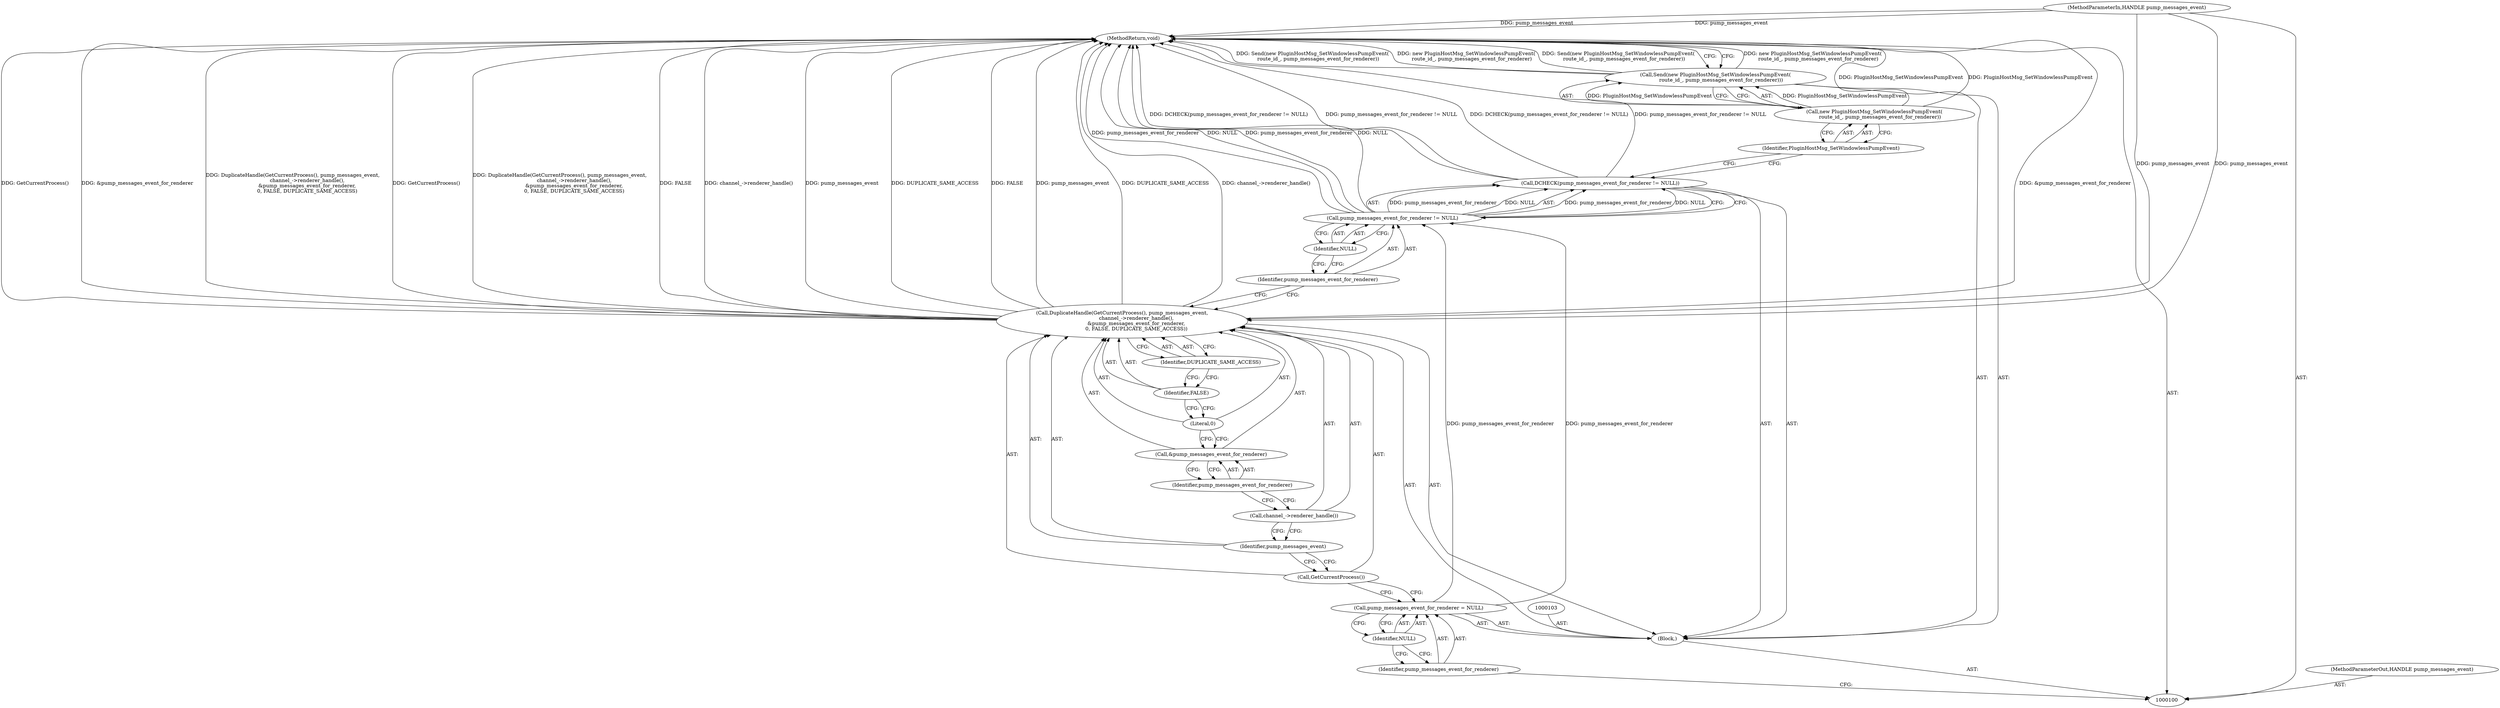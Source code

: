 digraph "1_Chrome_cd0bd79d6ebdb72183e6f0833673464cc10b3600_36" {
"1000123" [label="(MethodReturn,void)"];
"1000101" [label="(MethodParameterIn,HANDLE pump_messages_event)"];
"1000171" [label="(MethodParameterOut,HANDLE pump_messages_event)"];
"1000102" [label="(Block,)"];
"1000104" [label="(Call,pump_messages_event_for_renderer = NULL)"];
"1000105" [label="(Identifier,pump_messages_event_for_renderer)"];
"1000106" [label="(Identifier,NULL)"];
"1000108" [label="(Call,GetCurrentProcess())"];
"1000107" [label="(Call,DuplicateHandle(GetCurrentProcess(), pump_messages_event,\n                  channel_->renderer_handle(),\n                  &pump_messages_event_for_renderer,\n                  0, FALSE, DUPLICATE_SAME_ACCESS))"];
"1000109" [label="(Identifier,pump_messages_event)"];
"1000110" [label="(Call,channel_->renderer_handle())"];
"1000111" [label="(Call,&pump_messages_event_for_renderer)"];
"1000112" [label="(Identifier,pump_messages_event_for_renderer)"];
"1000113" [label="(Literal,0)"];
"1000114" [label="(Identifier,FALSE)"];
"1000115" [label="(Identifier,DUPLICATE_SAME_ACCESS)"];
"1000117" [label="(Call,pump_messages_event_for_renderer != NULL)"];
"1000118" [label="(Identifier,pump_messages_event_for_renderer)"];
"1000116" [label="(Call,DCHECK(pump_messages_event_for_renderer != NULL))"];
"1000119" [label="(Identifier,NULL)"];
"1000122" [label="(Identifier,PluginHostMsg_SetWindowlessPumpEvent)"];
"1000120" [label="(Call,Send(new PluginHostMsg_SetWindowlessPumpEvent(\n       route_id_, pump_messages_event_for_renderer)))"];
"1000121" [label="(Call,new PluginHostMsg_SetWindowlessPumpEvent(\n       route_id_, pump_messages_event_for_renderer))"];
"1000123" -> "1000100"  [label="AST: "];
"1000123" -> "1000120"  [label="CFG: "];
"1000116" -> "1000123"  [label="DDG: pump_messages_event_for_renderer != NULL"];
"1000116" -> "1000123"  [label="DDG: DCHECK(pump_messages_event_for_renderer != NULL)"];
"1000107" -> "1000123"  [label="DDG: GetCurrentProcess()"];
"1000107" -> "1000123"  [label="DDG: DuplicateHandle(GetCurrentProcess(), pump_messages_event,\n                  channel_->renderer_handle(),\n                  &pump_messages_event_for_renderer,\n                  0, FALSE, DUPLICATE_SAME_ACCESS)"];
"1000107" -> "1000123"  [label="DDG: FALSE"];
"1000107" -> "1000123"  [label="DDG: pump_messages_event"];
"1000107" -> "1000123"  [label="DDG: DUPLICATE_SAME_ACCESS"];
"1000107" -> "1000123"  [label="DDG: channel_->renderer_handle()"];
"1000107" -> "1000123"  [label="DDG: &pump_messages_event_for_renderer"];
"1000117" -> "1000123"  [label="DDG: pump_messages_event_for_renderer"];
"1000117" -> "1000123"  [label="DDG: NULL"];
"1000121" -> "1000123"  [label="DDG: PluginHostMsg_SetWindowlessPumpEvent"];
"1000120" -> "1000123"  [label="DDG: new PluginHostMsg_SetWindowlessPumpEvent(\n       route_id_, pump_messages_event_for_renderer)"];
"1000120" -> "1000123"  [label="DDG: Send(new PluginHostMsg_SetWindowlessPumpEvent(\n       route_id_, pump_messages_event_for_renderer))"];
"1000101" -> "1000123"  [label="DDG: pump_messages_event"];
"1000101" -> "1000100"  [label="AST: "];
"1000101" -> "1000123"  [label="DDG: pump_messages_event"];
"1000101" -> "1000107"  [label="DDG: pump_messages_event"];
"1000171" -> "1000100"  [label="AST: "];
"1000102" -> "1000100"  [label="AST: "];
"1000103" -> "1000102"  [label="AST: "];
"1000104" -> "1000102"  [label="AST: "];
"1000107" -> "1000102"  [label="AST: "];
"1000116" -> "1000102"  [label="AST: "];
"1000120" -> "1000102"  [label="AST: "];
"1000104" -> "1000102"  [label="AST: "];
"1000104" -> "1000106"  [label="CFG: "];
"1000105" -> "1000104"  [label="AST: "];
"1000106" -> "1000104"  [label="AST: "];
"1000108" -> "1000104"  [label="CFG: "];
"1000104" -> "1000117"  [label="DDG: pump_messages_event_for_renderer"];
"1000105" -> "1000104"  [label="AST: "];
"1000105" -> "1000100"  [label="CFG: "];
"1000106" -> "1000105"  [label="CFG: "];
"1000106" -> "1000104"  [label="AST: "];
"1000106" -> "1000105"  [label="CFG: "];
"1000104" -> "1000106"  [label="CFG: "];
"1000108" -> "1000107"  [label="AST: "];
"1000108" -> "1000104"  [label="CFG: "];
"1000109" -> "1000108"  [label="CFG: "];
"1000107" -> "1000102"  [label="AST: "];
"1000107" -> "1000115"  [label="CFG: "];
"1000108" -> "1000107"  [label="AST: "];
"1000109" -> "1000107"  [label="AST: "];
"1000110" -> "1000107"  [label="AST: "];
"1000111" -> "1000107"  [label="AST: "];
"1000113" -> "1000107"  [label="AST: "];
"1000114" -> "1000107"  [label="AST: "];
"1000115" -> "1000107"  [label="AST: "];
"1000118" -> "1000107"  [label="CFG: "];
"1000107" -> "1000123"  [label="DDG: GetCurrentProcess()"];
"1000107" -> "1000123"  [label="DDG: DuplicateHandle(GetCurrentProcess(), pump_messages_event,\n                  channel_->renderer_handle(),\n                  &pump_messages_event_for_renderer,\n                  0, FALSE, DUPLICATE_SAME_ACCESS)"];
"1000107" -> "1000123"  [label="DDG: FALSE"];
"1000107" -> "1000123"  [label="DDG: pump_messages_event"];
"1000107" -> "1000123"  [label="DDG: DUPLICATE_SAME_ACCESS"];
"1000107" -> "1000123"  [label="DDG: channel_->renderer_handle()"];
"1000107" -> "1000123"  [label="DDG: &pump_messages_event_for_renderer"];
"1000101" -> "1000107"  [label="DDG: pump_messages_event"];
"1000109" -> "1000107"  [label="AST: "];
"1000109" -> "1000108"  [label="CFG: "];
"1000110" -> "1000109"  [label="CFG: "];
"1000110" -> "1000107"  [label="AST: "];
"1000110" -> "1000109"  [label="CFG: "];
"1000112" -> "1000110"  [label="CFG: "];
"1000111" -> "1000107"  [label="AST: "];
"1000111" -> "1000112"  [label="CFG: "];
"1000112" -> "1000111"  [label="AST: "];
"1000113" -> "1000111"  [label="CFG: "];
"1000112" -> "1000111"  [label="AST: "];
"1000112" -> "1000110"  [label="CFG: "];
"1000111" -> "1000112"  [label="CFG: "];
"1000113" -> "1000107"  [label="AST: "];
"1000113" -> "1000111"  [label="CFG: "];
"1000114" -> "1000113"  [label="CFG: "];
"1000114" -> "1000107"  [label="AST: "];
"1000114" -> "1000113"  [label="CFG: "];
"1000115" -> "1000114"  [label="CFG: "];
"1000115" -> "1000107"  [label="AST: "];
"1000115" -> "1000114"  [label="CFG: "];
"1000107" -> "1000115"  [label="CFG: "];
"1000117" -> "1000116"  [label="AST: "];
"1000117" -> "1000119"  [label="CFG: "];
"1000118" -> "1000117"  [label="AST: "];
"1000119" -> "1000117"  [label="AST: "];
"1000116" -> "1000117"  [label="CFG: "];
"1000117" -> "1000123"  [label="DDG: pump_messages_event_for_renderer"];
"1000117" -> "1000123"  [label="DDG: NULL"];
"1000117" -> "1000116"  [label="DDG: pump_messages_event_for_renderer"];
"1000117" -> "1000116"  [label="DDG: NULL"];
"1000104" -> "1000117"  [label="DDG: pump_messages_event_for_renderer"];
"1000118" -> "1000117"  [label="AST: "];
"1000118" -> "1000107"  [label="CFG: "];
"1000119" -> "1000118"  [label="CFG: "];
"1000116" -> "1000102"  [label="AST: "];
"1000116" -> "1000117"  [label="CFG: "];
"1000117" -> "1000116"  [label="AST: "];
"1000122" -> "1000116"  [label="CFG: "];
"1000116" -> "1000123"  [label="DDG: pump_messages_event_for_renderer != NULL"];
"1000116" -> "1000123"  [label="DDG: DCHECK(pump_messages_event_for_renderer != NULL)"];
"1000117" -> "1000116"  [label="DDG: pump_messages_event_for_renderer"];
"1000117" -> "1000116"  [label="DDG: NULL"];
"1000119" -> "1000117"  [label="AST: "];
"1000119" -> "1000118"  [label="CFG: "];
"1000117" -> "1000119"  [label="CFG: "];
"1000122" -> "1000121"  [label="AST: "];
"1000122" -> "1000116"  [label="CFG: "];
"1000121" -> "1000122"  [label="CFG: "];
"1000120" -> "1000102"  [label="AST: "];
"1000120" -> "1000121"  [label="CFG: "];
"1000121" -> "1000120"  [label="AST: "];
"1000123" -> "1000120"  [label="CFG: "];
"1000120" -> "1000123"  [label="DDG: new PluginHostMsg_SetWindowlessPumpEvent(\n       route_id_, pump_messages_event_for_renderer)"];
"1000120" -> "1000123"  [label="DDG: Send(new PluginHostMsg_SetWindowlessPumpEvent(\n       route_id_, pump_messages_event_for_renderer))"];
"1000121" -> "1000120"  [label="DDG: PluginHostMsg_SetWindowlessPumpEvent"];
"1000121" -> "1000120"  [label="AST: "];
"1000121" -> "1000122"  [label="CFG: "];
"1000122" -> "1000121"  [label="AST: "];
"1000120" -> "1000121"  [label="CFG: "];
"1000121" -> "1000123"  [label="DDG: PluginHostMsg_SetWindowlessPumpEvent"];
"1000121" -> "1000120"  [label="DDG: PluginHostMsg_SetWindowlessPumpEvent"];
}
